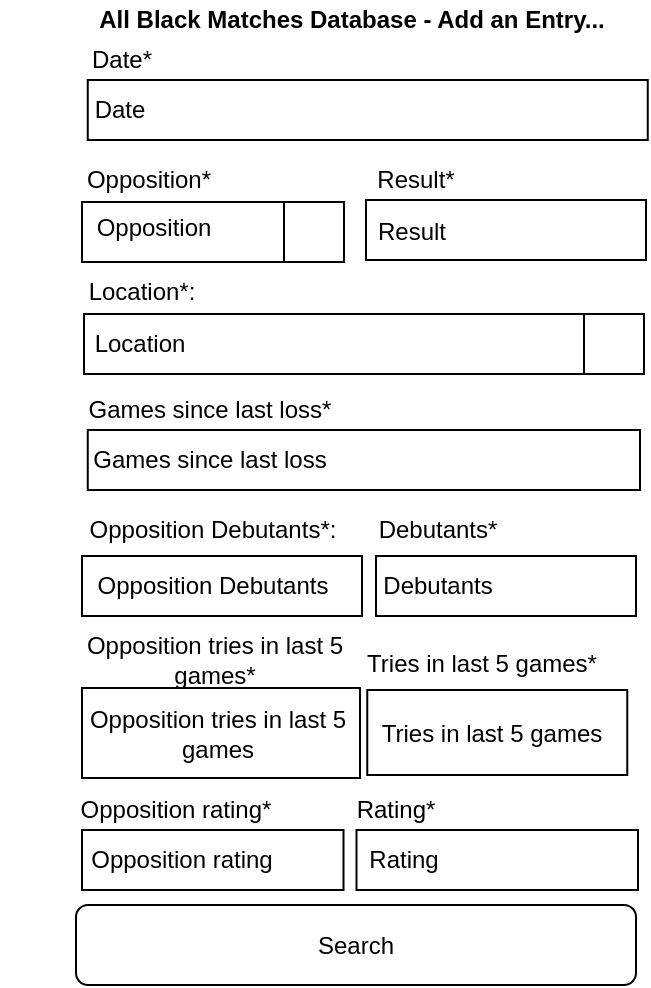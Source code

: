 <mxfile version="13.6.5" type="onedrive"><diagram id="Fk0rfoI_0r9UqF6HGfw8" name="Page-1"><mxGraphModel dx="446" dy="777" grid="1" gridSize="10" guides="1" tooltips="1" connect="1" arrows="1" fold="1" page="1" pageScale="1" pageWidth="850" pageHeight="1100" math="0" shadow="0"><root><mxCell id="0"/><mxCell id="1" parent="0"/><mxCell id="NiyUHhUORuqGg4GI1C_l-20" value="" style="rounded=0;whiteSpace=wrap;html=1;" parent="1" vertex="1"><mxGeometry x="122" y="282" width="280" height="30" as="geometry"/></mxCell><mxCell id="LFLxBLSgm2gUdFEicfcL-1" value="" style="rounded=0;whiteSpace=wrap;html=1;" parent="1" vertex="1"><mxGeometry x="123.88" y="165" width="280" height="30" as="geometry"/></mxCell><mxCell id="LFLxBLSgm2gUdFEicfcL-2" value="Opposition*" style="text;html=1;strokeColor=none;fillColor=none;align=center;verticalAlign=middle;whiteSpace=wrap;rounded=0;" parent="1" vertex="1"><mxGeometry x="122" y="205" width="65" height="20" as="geometry"/></mxCell><mxCell id="LFLxBLSgm2gUdFEicfcL-4" value="" style="rounded=0;whiteSpace=wrap;html=1;" parent="1" vertex="1"><mxGeometry x="263" y="225" width="140" height="30" as="geometry"/></mxCell><mxCell id="LFLxBLSgm2gUdFEicfcL-5" value="Date*" style="text;html=1;strokeColor=none;fillColor=none;align=center;verticalAlign=middle;whiteSpace=wrap;rounded=0;" parent="1" vertex="1"><mxGeometry x="106" y="145" width="70" height="20" as="geometry"/></mxCell><mxCell id="LFLxBLSgm2gUdFEicfcL-6" value="Date" style="text;html=1;strokeColor=none;fillColor=none;align=center;verticalAlign=middle;whiteSpace=wrap;rounded=0;" parent="1" vertex="1"><mxGeometry x="80" y="170" width="120" height="20" as="geometry"/></mxCell><mxCell id="LFLxBLSgm2gUdFEicfcL-7" value="" style="rounded=0;whiteSpace=wrap;html=1;" parent="1" vertex="1"><mxGeometry x="121" y="226" width="131" height="30" as="geometry"/></mxCell><mxCell id="LFLxBLSgm2gUdFEicfcL-8" value="Result*" style="text;html=1;strokeColor=none;fillColor=none;align=center;verticalAlign=middle;whiteSpace=wrap;rounded=0;" parent="1" vertex="1"><mxGeometry x="263" y="205" width="50" height="20" as="geometry"/></mxCell><mxCell id="LFLxBLSgm2gUdFEicfcL-12" value="" style="rounded=0;whiteSpace=wrap;html=1;" parent="1" vertex="1"><mxGeometry x="123.88" y="340" width="276.12" height="30" as="geometry"/></mxCell><mxCell id="LFLxBLSgm2gUdFEicfcL-15" value="" style="rounded=0;whiteSpace=wrap;html=1;" parent="1" vertex="1"><mxGeometry x="222" y="226" width="30" height="30" as="geometry"/></mxCell><mxCell id="LFLxBLSgm2gUdFEicfcL-16" value="Location*:" style="text;html=1;strokeColor=none;fillColor=none;align=center;verticalAlign=middle;whiteSpace=wrap;rounded=0;" parent="1" vertex="1"><mxGeometry x="121" y="261" width="60" height="20" as="geometry"/></mxCell><mxCell id="LFLxBLSgm2gUdFEicfcL-20" value="" style="rounded=0;whiteSpace=wrap;html=1;" parent="1" vertex="1"><mxGeometry x="121" y="403" width="140" height="30" as="geometry"/></mxCell><mxCell id="LFLxBLSgm2gUdFEicfcL-22" value="Opposition Debutants" style="text;html=1;strokeColor=none;fillColor=none;align=center;verticalAlign=middle;whiteSpace=wrap;rounded=0;" parent="1" vertex="1"><mxGeometry x="123.88" y="408" width="125" height="20" as="geometry"/></mxCell><mxCell id="LFLxBLSgm2gUdFEicfcL-27" value="Opposition Debutants*:" style="text;html=1;strokeColor=none;fillColor=none;align=center;verticalAlign=middle;whiteSpace=wrap;rounded=0;" parent="1" vertex="1"><mxGeometry x="122" y="380" width="129" height="20" as="geometry"/></mxCell><mxCell id="LFLxBLSgm2gUdFEicfcL-31" value="" style="rounded=0;whiteSpace=wrap;html=1;" parent="1" vertex="1"><mxGeometry x="268" y="403" width="130" height="30" as="geometry"/></mxCell><mxCell id="LFLxBLSgm2gUdFEicfcL-32" value="" style="rounded=0;whiteSpace=wrap;html=1;" parent="1" vertex="1"><mxGeometry x="121" y="469" width="139" height="45" as="geometry"/></mxCell><mxCell id="LFLxBLSgm2gUdFEicfcL-33" value="Debutants" style="text;html=1;strokeColor=none;fillColor=none;align=center;verticalAlign=middle;whiteSpace=wrap;rounded=0;" parent="1" vertex="1"><mxGeometry x="289" y="408" width="20" height="20" as="geometry"/></mxCell><mxCell id="LFLxBLSgm2gUdFEicfcL-34" value="Debutants*" style="text;html=1;strokeColor=none;fillColor=none;align=center;verticalAlign=middle;whiteSpace=wrap;rounded=0;" parent="1" vertex="1"><mxGeometry x="274" y="380" width="50" height="20" as="geometry"/></mxCell><mxCell id="LFLxBLSgm2gUdFEicfcL-35" value="Opposition tries in last 5 games*" style="text;html=1;strokeColor=none;fillColor=none;align=center;verticalAlign=middle;whiteSpace=wrap;rounded=0;" parent="1" vertex="1"><mxGeometry x="101" y="445" width="173" height="20" as="geometry"/></mxCell><mxCell id="LFLxBLSgm2gUdFEicfcL-38" value="" style="rounded=0;whiteSpace=wrap;html=1;" parent="1" vertex="1"><mxGeometry x="263.63" y="470" width="130" height="42.5" as="geometry"/></mxCell><mxCell id="LFLxBLSgm2gUdFEicfcL-40" value="Tries in last 5 games*" style="text;html=1;strokeColor=none;fillColor=none;align=center;verticalAlign=middle;whiteSpace=wrap;rounded=0;" parent="1" vertex="1"><mxGeometry x="246" y="447" width="150" height="20" as="geometry"/></mxCell><mxCell id="LFLxBLSgm2gUdFEicfcL-49" value="Location" style="text;html=1;strokeColor=none;fillColor=none;align=center;verticalAlign=middle;whiteSpace=wrap;rounded=0;" parent="1" vertex="1"><mxGeometry x="125" y="287" width="50" height="20" as="geometry"/></mxCell><mxCell id="TvAE9Fm4v9G43mYQoagr-1" value="&lt;b&gt;All Black Matches Database - Add an Entry...&lt;/b&gt;" style="text;html=1;strokeColor=none;fillColor=none;align=center;verticalAlign=middle;whiteSpace=wrap;rounded=0;" parent="1" vertex="1"><mxGeometry x="121" y="125" width="270" height="20" as="geometry"/></mxCell><mxCell id="TvAE9Fm4v9G43mYQoagr-2" value="Search" style="rounded=1;whiteSpace=wrap;html=1;" parent="1" vertex="1"><mxGeometry x="118" y="577.5" width="280" height="40" as="geometry"/></mxCell><mxCell id="NiyUHhUORuqGg4GI1C_l-1" value="Opposition" style="text;html=1;strokeColor=none;fillColor=none;align=center;verticalAlign=middle;whiteSpace=wrap;rounded=0;" parent="1" vertex="1"><mxGeometry x="122" y="229" width="70" height="20" as="geometry"/></mxCell><mxCell id="NiyUHhUORuqGg4GI1C_l-2" value="" style="rounded=0;whiteSpace=wrap;html=1;" parent="1" vertex="1"><mxGeometry x="372" y="282" width="30" height="30" as="geometry"/></mxCell><mxCell id="NiyUHhUORuqGg4GI1C_l-3" value="Result" style="text;html=1;strokeColor=none;fillColor=none;align=center;verticalAlign=middle;whiteSpace=wrap;rounded=0;" parent="1" vertex="1"><mxGeometry x="261" y="231" width="50" height="20" as="geometry"/></mxCell><mxCell id="NiyUHhUORuqGg4GI1C_l-9" value="Opposition tries in last 5 games" style="text;html=1;strokeColor=none;fillColor=none;align=center;verticalAlign=middle;whiteSpace=wrap;rounded=0;" parent="1" vertex="1"><mxGeometry x="119" y="481.87" width="140" height="20" as="geometry"/></mxCell><mxCell id="NiyUHhUORuqGg4GI1C_l-10" value="Tries in last 5 games" style="text;html=1;strokeColor=none;fillColor=none;align=center;verticalAlign=middle;whiteSpace=wrap;rounded=0;" parent="1" vertex="1"><mxGeometry x="250.63" y="491.87" width="150" height="1.25" as="geometry"/></mxCell><mxCell id="NiyUHhUORuqGg4GI1C_l-11" value="Opposition rating*" style="text;html=1;strokeColor=none;fillColor=none;align=center;verticalAlign=middle;whiteSpace=wrap;rounded=0;" parent="1" vertex="1"><mxGeometry x="106" y="520" width="124" height="20" as="geometry"/></mxCell><mxCell id="NiyUHhUORuqGg4GI1C_l-12" value="Rating*" style="text;html=1;strokeColor=none;fillColor=none;align=center;verticalAlign=middle;whiteSpace=wrap;rounded=0;" parent="1" vertex="1"><mxGeometry x="216" y="520" width="124" height="20" as="geometry"/></mxCell><mxCell id="NiyUHhUORuqGg4GI1C_l-13" value="" style="rounded=0;whiteSpace=wrap;html=1;" parent="1" vertex="1"><mxGeometry x="121" y="540" width="130.75" height="30" as="geometry"/></mxCell><mxCell id="NiyUHhUORuqGg4GI1C_l-14" value="" style="rounded=0;whiteSpace=wrap;html=1;" parent="1" vertex="1"><mxGeometry x="258.25" y="540" width="140.75" height="30" as="geometry"/></mxCell><mxCell id="NiyUHhUORuqGg4GI1C_l-15" value="Opposition rating" style="text;html=1;strokeColor=none;fillColor=none;align=center;verticalAlign=middle;whiteSpace=wrap;rounded=0;" parent="1" vertex="1"><mxGeometry x="106" y="532.5" width="130" height="45" as="geometry"/></mxCell><mxCell id="NiyUHhUORuqGg4GI1C_l-16" value="Rating" style="text;html=1;strokeColor=none;fillColor=none;align=center;verticalAlign=middle;whiteSpace=wrap;rounded=0;" parent="1" vertex="1"><mxGeometry x="220" y="545" width="124" height="20" as="geometry"/></mxCell><mxCell id="NiyUHhUORuqGg4GI1C_l-18" value="Games since last loss*" style="text;html=1;strokeColor=none;fillColor=none;align=center;verticalAlign=middle;whiteSpace=wrap;rounded=0;" parent="1" vertex="1"><mxGeometry x="115" y="320" width="140" height="20" as="geometry"/></mxCell><mxCell id="NiyUHhUORuqGg4GI1C_l-19" value="Games since last loss" style="text;html=1;strokeColor=none;fillColor=none;align=center;verticalAlign=middle;whiteSpace=wrap;rounded=0;" parent="1" vertex="1"><mxGeometry x="115" y="345" width="140" height="20" as="geometry"/></mxCell></root></mxGraphModel></diagram></mxfile>